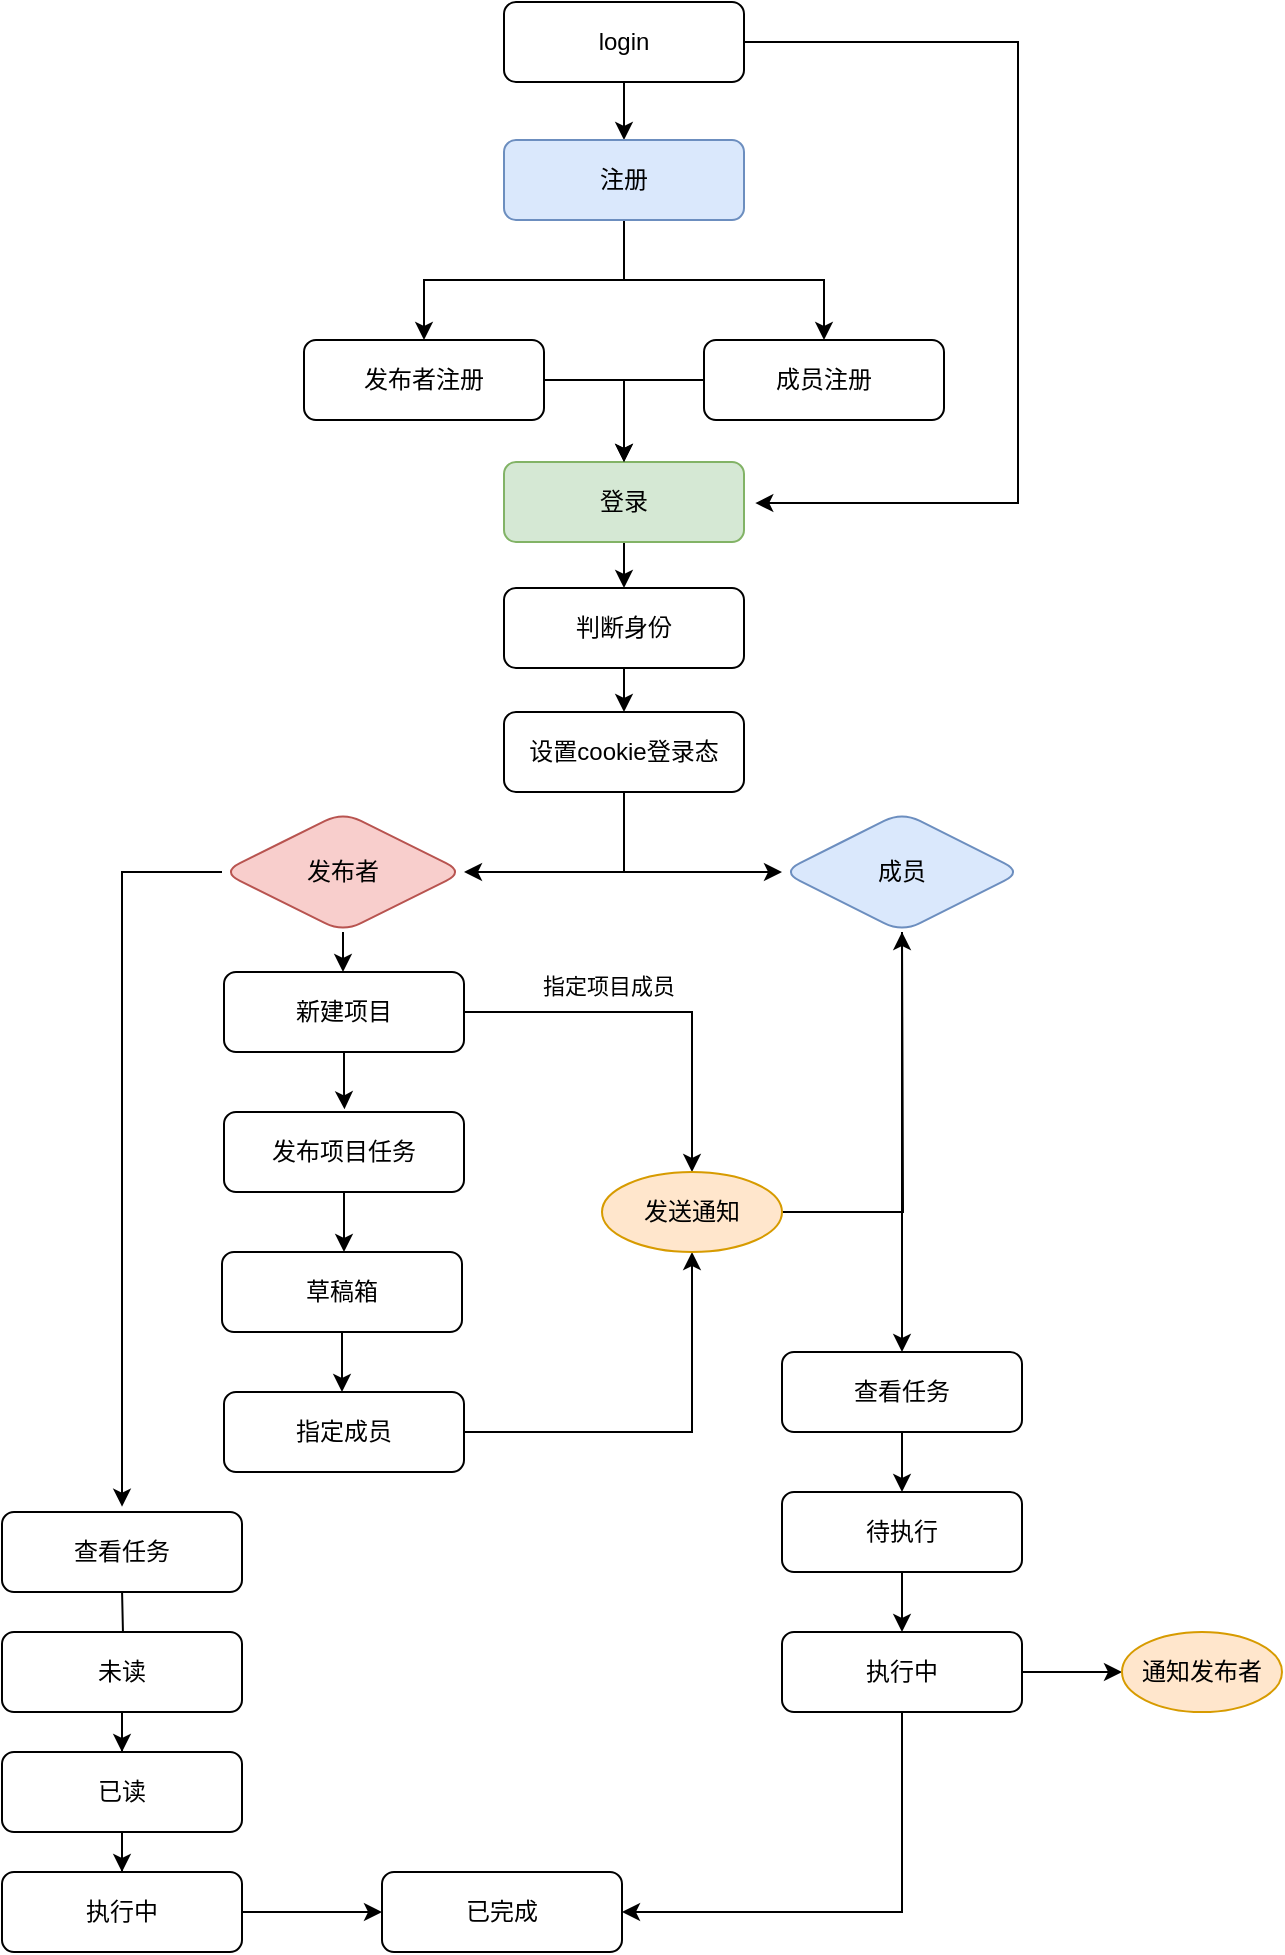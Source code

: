 <mxfile version="14.9.8" type="github" pages="2">
  <diagram id="C5RBs43oDa-KdzZeNtuy" name="Page-1">
    <mxGraphModel dx="1305" dy="567" grid="1" gridSize="10" guides="1" tooltips="1" connect="1" arrows="1" fold="1" page="1" pageScale="1" pageWidth="827" pageHeight="1169" math="0" shadow="0">
      <root>
        <mxCell id="WIyWlLk6GJQsqaUBKTNV-0" />
        <mxCell id="WIyWlLk6GJQsqaUBKTNV-1" parent="WIyWlLk6GJQsqaUBKTNV-0" />
        <mxCell id="toO_-DpsWx3xXtTEHLyJ-13" value="" style="edgeStyle=orthogonalEdgeStyle;rounded=0;orthogonalLoop=1;jettySize=auto;html=1;" edge="1" parent="WIyWlLk6GJQsqaUBKTNV-1" source="WIyWlLk6GJQsqaUBKTNV-3" target="toO_-DpsWx3xXtTEHLyJ-12">
          <mxGeometry relative="1" as="geometry" />
        </mxCell>
        <mxCell id="toO_-DpsWx3xXtTEHLyJ-15" value="" style="edgeStyle=orthogonalEdgeStyle;rounded=0;orthogonalLoop=1;jettySize=auto;html=1;entryX=1.047;entryY=0.513;entryDx=0;entryDy=0;entryPerimeter=0;" edge="1" parent="WIyWlLk6GJQsqaUBKTNV-1" source="WIyWlLk6GJQsqaUBKTNV-3" target="toO_-DpsWx3xXtTEHLyJ-14">
          <mxGeometry relative="1" as="geometry">
            <mxPoint x="450" y="295" as="targetPoint" />
            <Array as="points">
              <mxPoint x="598" y="65" />
              <mxPoint x="598" y="296" />
            </Array>
          </mxGeometry>
        </mxCell>
        <mxCell id="WIyWlLk6GJQsqaUBKTNV-3" value="login" style="rounded=1;whiteSpace=wrap;html=1;fontSize=12;glass=0;strokeWidth=1;shadow=0;" parent="WIyWlLk6GJQsqaUBKTNV-1" vertex="1">
          <mxGeometry x="341" y="45" width="120" height="40" as="geometry" />
        </mxCell>
        <mxCell id="toO_-DpsWx3xXtTEHLyJ-21" value="" style="edgeStyle=orthogonalEdgeStyle;rounded=0;orthogonalLoop=1;jettySize=auto;html=1;" edge="1" parent="WIyWlLk6GJQsqaUBKTNV-1" source="toO_-DpsWx3xXtTEHLyJ-12" target="toO_-DpsWx3xXtTEHLyJ-20">
          <mxGeometry relative="1" as="geometry" />
        </mxCell>
        <mxCell id="toO_-DpsWx3xXtTEHLyJ-23" value="" style="edgeStyle=orthogonalEdgeStyle;rounded=0;orthogonalLoop=1;jettySize=auto;html=1;" edge="1" parent="WIyWlLk6GJQsqaUBKTNV-1" source="toO_-DpsWx3xXtTEHLyJ-12" target="toO_-DpsWx3xXtTEHLyJ-22">
          <mxGeometry relative="1" as="geometry" />
        </mxCell>
        <mxCell id="toO_-DpsWx3xXtTEHLyJ-12" value="注册" style="whiteSpace=wrap;html=1;rounded=1;shadow=0;strokeWidth=1;glass=0;fillColor=#dae8fc;strokeColor=#6c8ebf;" vertex="1" parent="WIyWlLk6GJQsqaUBKTNV-1">
          <mxGeometry x="341" y="114" width="120" height="40" as="geometry" />
        </mxCell>
        <mxCell id="f17TQ9sOA41aRzLkamYI-11" value="" style="edgeStyle=orthogonalEdgeStyle;rounded=0;orthogonalLoop=1;jettySize=auto;html=1;" edge="1" parent="WIyWlLk6GJQsqaUBKTNV-1" source="toO_-DpsWx3xXtTEHLyJ-14" target="f17TQ9sOA41aRzLkamYI-10">
          <mxGeometry relative="1" as="geometry" />
        </mxCell>
        <mxCell id="toO_-DpsWx3xXtTEHLyJ-14" value="登录" style="whiteSpace=wrap;html=1;rounded=1;shadow=0;strokeWidth=1;glass=0;fillColor=#d5e8d4;strokeColor=#82b366;" vertex="1" parent="WIyWlLk6GJQsqaUBKTNV-1">
          <mxGeometry x="341" y="275" width="120" height="40" as="geometry" />
        </mxCell>
        <mxCell id="toO_-DpsWx3xXtTEHLyJ-40" value="" style="edgeStyle=orthogonalEdgeStyle;rounded=0;orthogonalLoop=1;jettySize=auto;html=1;" edge="1" parent="WIyWlLk6GJQsqaUBKTNV-1" source="toO_-DpsWx3xXtTEHLyJ-20">
          <mxGeometry relative="1" as="geometry">
            <mxPoint x="401" y="275" as="targetPoint" />
            <Array as="points">
              <mxPoint x="401" y="234" />
              <mxPoint x="401" y="234" />
            </Array>
          </mxGeometry>
        </mxCell>
        <mxCell id="toO_-DpsWx3xXtTEHLyJ-20" value="发布者注册" style="whiteSpace=wrap;html=1;rounded=1;shadow=0;strokeWidth=1;glass=0;" vertex="1" parent="WIyWlLk6GJQsqaUBKTNV-1">
          <mxGeometry x="241" y="214" width="120" height="40" as="geometry" />
        </mxCell>
        <mxCell id="toO_-DpsWx3xXtTEHLyJ-39" style="edgeStyle=orthogonalEdgeStyle;rounded=0;orthogonalLoop=1;jettySize=auto;html=1;entryX=0.5;entryY=0;entryDx=0;entryDy=0;" edge="1" parent="WIyWlLk6GJQsqaUBKTNV-1" source="toO_-DpsWx3xXtTEHLyJ-22" target="toO_-DpsWx3xXtTEHLyJ-14">
          <mxGeometry relative="1" as="geometry">
            <Array as="points">
              <mxPoint x="401" y="234" />
            </Array>
          </mxGeometry>
        </mxCell>
        <mxCell id="toO_-DpsWx3xXtTEHLyJ-22" value="成员注册" style="whiteSpace=wrap;html=1;rounded=1;shadow=0;strokeWidth=1;glass=0;" vertex="1" parent="WIyWlLk6GJQsqaUBKTNV-1">
          <mxGeometry x="441" y="214" width="120" height="40" as="geometry" />
        </mxCell>
        <mxCell id="toO_-DpsWx3xXtTEHLyJ-45" value="" style="edgeStyle=orthogonalEdgeStyle;rounded=0;orthogonalLoop=1;jettySize=auto;html=1;" edge="1" parent="WIyWlLk6GJQsqaUBKTNV-1" source="toO_-DpsWx3xXtTEHLyJ-36" target="toO_-DpsWx3xXtTEHLyJ-44">
          <mxGeometry relative="1" as="geometry" />
        </mxCell>
        <mxCell id="toO_-DpsWx3xXtTEHLyJ-82" value="" style="edgeStyle=orthogonalEdgeStyle;rounded=0;orthogonalLoop=1;jettySize=auto;html=1;entryX=0.5;entryY=-0.067;entryDx=0;entryDy=0;entryPerimeter=0;" edge="1" parent="WIyWlLk6GJQsqaUBKTNV-1" source="toO_-DpsWx3xXtTEHLyJ-36" target="toO_-DpsWx3xXtTEHLyJ-53">
          <mxGeometry relative="1" as="geometry">
            <mxPoint x="150" y="790" as="targetPoint" />
            <Array as="points">
              <mxPoint x="150" y="480" />
            </Array>
          </mxGeometry>
        </mxCell>
        <mxCell id="toO_-DpsWx3xXtTEHLyJ-36" value="发布者" style="rhombus;whiteSpace=wrap;html=1;rounded=1;shadow=0;strokeWidth=1;glass=0;fillColor=#f8cecc;strokeColor=#b85450;" vertex="1" parent="WIyWlLk6GJQsqaUBKTNV-1">
          <mxGeometry x="200" y="450" width="121" height="60" as="geometry" />
        </mxCell>
        <mxCell id="toO_-DpsWx3xXtTEHLyJ-86" value="" style="edgeStyle=orthogonalEdgeStyle;rounded=0;orthogonalLoop=1;jettySize=auto;html=1;" edge="1" parent="WIyWlLk6GJQsqaUBKTNV-1" source="toO_-DpsWx3xXtTEHLyJ-42" target="toO_-DpsWx3xXtTEHLyJ-85">
          <mxGeometry relative="1" as="geometry" />
        </mxCell>
        <mxCell id="toO_-DpsWx3xXtTEHLyJ-42" value="成员" style="rhombus;whiteSpace=wrap;html=1;rounded=1;shadow=0;strokeWidth=1;glass=0;fillColor=#dae8fc;strokeColor=#6c8ebf;" vertex="1" parent="WIyWlLk6GJQsqaUBKTNV-1">
          <mxGeometry x="480" y="450" width="120" height="60" as="geometry" />
        </mxCell>
        <mxCell id="toO_-DpsWx3xXtTEHLyJ-47" value="" style="edgeStyle=orthogonalEdgeStyle;rounded=0;orthogonalLoop=1;jettySize=auto;html=1;startArrow=none;entryX=0.5;entryY=1;entryDx=0;entryDy=0;" edge="1" parent="WIyWlLk6GJQsqaUBKTNV-1" source="toO_-DpsWx3xXtTEHLyJ-58" target="toO_-DpsWx3xXtTEHLyJ-67">
          <mxGeometry relative="1" as="geometry">
            <mxPoint x="540" y="510" as="targetPoint" />
            <Array as="points">
              <mxPoint x="435" y="760" />
            </Array>
          </mxGeometry>
        </mxCell>
        <mxCell id="toO_-DpsWx3xXtTEHLyJ-68" value="" style="edgeStyle=orthogonalEdgeStyle;rounded=0;orthogonalLoop=1;jettySize=auto;html=1;" edge="1" parent="WIyWlLk6GJQsqaUBKTNV-1" source="toO_-DpsWx3xXtTEHLyJ-44" target="toO_-DpsWx3xXtTEHLyJ-67">
          <mxGeometry relative="1" as="geometry" />
        </mxCell>
        <mxCell id="toO_-DpsWx3xXtTEHLyJ-73" value="指定项目成员" style="edgeLabel;html=1;align=center;verticalAlign=middle;resizable=0;points=[];" vertex="1" connectable="0" parent="toO_-DpsWx3xXtTEHLyJ-68">
          <mxGeometry x="-0.246" y="-2" relative="1" as="geometry">
            <mxPoint x="-1" y="-15" as="offset" />
          </mxGeometry>
        </mxCell>
        <mxCell id="toO_-DpsWx3xXtTEHLyJ-111" value="" style="edgeStyle=orthogonalEdgeStyle;rounded=0;orthogonalLoop=1;jettySize=auto;html=1;entryX=0.502;entryY=-0.034;entryDx=0;entryDy=0;entryPerimeter=0;" edge="1" parent="WIyWlLk6GJQsqaUBKTNV-1" source="toO_-DpsWx3xXtTEHLyJ-44" target="toO_-DpsWx3xXtTEHLyJ-49">
          <mxGeometry relative="1" as="geometry" />
        </mxCell>
        <mxCell id="toO_-DpsWx3xXtTEHLyJ-44" value="新建项目" style="whiteSpace=wrap;html=1;rounded=1;shadow=0;strokeWidth=1;glass=0;" vertex="1" parent="WIyWlLk6GJQsqaUBKTNV-1">
          <mxGeometry x="201" y="530" width="120" height="40" as="geometry" />
        </mxCell>
        <mxCell id="toO_-DpsWx3xXtTEHLyJ-112" value="" style="edgeStyle=orthogonalEdgeStyle;rounded=0;orthogonalLoop=1;jettySize=auto;html=1;" edge="1" parent="WIyWlLk6GJQsqaUBKTNV-1" source="toO_-DpsWx3xXtTEHLyJ-49">
          <mxGeometry relative="1" as="geometry">
            <mxPoint x="261" y="670" as="targetPoint" />
            <Array as="points">
              <mxPoint x="261" y="660" />
              <mxPoint x="261" y="660" />
            </Array>
          </mxGeometry>
        </mxCell>
        <mxCell id="toO_-DpsWx3xXtTEHLyJ-49" value="发布项目任务" style="whiteSpace=wrap;html=1;rounded=1;shadow=0;strokeWidth=1;glass=0;" vertex="1" parent="WIyWlLk6GJQsqaUBKTNV-1">
          <mxGeometry x="201" y="600" width="120" height="40" as="geometry" />
        </mxCell>
        <mxCell id="toO_-DpsWx3xXtTEHLyJ-58" value="指定成员" style="whiteSpace=wrap;html=1;rounded=1;shadow=0;strokeWidth=1;glass=0;" vertex="1" parent="WIyWlLk6GJQsqaUBKTNV-1">
          <mxGeometry x="201" y="740" width="120" height="40" as="geometry" />
        </mxCell>
        <mxCell id="toO_-DpsWx3xXtTEHLyJ-70" value="" style="edgeStyle=orthogonalEdgeStyle;rounded=0;orthogonalLoop=1;jettySize=auto;html=1;" edge="1" parent="WIyWlLk6GJQsqaUBKTNV-1" source="toO_-DpsWx3xXtTEHLyJ-67">
          <mxGeometry relative="1" as="geometry">
            <mxPoint x="540" y="510" as="targetPoint" />
          </mxGeometry>
        </mxCell>
        <mxCell id="toO_-DpsWx3xXtTEHLyJ-67" value="发送通知" style="ellipse;whiteSpace=wrap;html=1;rounded=1;shadow=0;strokeWidth=1;glass=0;fillColor=#ffe6cc;strokeColor=#d79b00;" vertex="1" parent="WIyWlLk6GJQsqaUBKTNV-1">
          <mxGeometry x="390" y="630" width="90" height="40" as="geometry" />
        </mxCell>
        <mxCell id="toO_-DpsWx3xXtTEHLyJ-75" value="" style="edgeStyle=orthogonalEdgeStyle;rounded=0;orthogonalLoop=1;jettySize=auto;html=1;" edge="1" parent="WIyWlLk6GJQsqaUBKTNV-1" target="toO_-DpsWx3xXtTEHLyJ-74">
          <mxGeometry relative="1" as="geometry">
            <mxPoint x="150.034" y="840" as="sourcePoint" />
          </mxGeometry>
        </mxCell>
        <mxCell id="toO_-DpsWx3xXtTEHLyJ-77" value="" style="edgeStyle=orthogonalEdgeStyle;rounded=0;orthogonalLoop=1;jettySize=auto;html=1;" edge="1" parent="WIyWlLk6GJQsqaUBKTNV-1" source="toO_-DpsWx3xXtTEHLyJ-74" target="toO_-DpsWx3xXtTEHLyJ-76">
          <mxGeometry relative="1" as="geometry" />
        </mxCell>
        <mxCell id="toO_-DpsWx3xXtTEHLyJ-74" value="未读" style="whiteSpace=wrap;html=1;rounded=1;shadow=0;strokeWidth=1;glass=0;" vertex="1" parent="WIyWlLk6GJQsqaUBKTNV-1">
          <mxGeometry x="90" y="860" width="120" height="40" as="geometry" />
        </mxCell>
        <mxCell id="toO_-DpsWx3xXtTEHLyJ-79" value="" style="edgeStyle=orthogonalEdgeStyle;rounded=0;orthogonalLoop=1;jettySize=auto;html=1;" edge="1" parent="WIyWlLk6GJQsqaUBKTNV-1" source="toO_-DpsWx3xXtTEHLyJ-76" target="toO_-DpsWx3xXtTEHLyJ-78">
          <mxGeometry relative="1" as="geometry" />
        </mxCell>
        <mxCell id="toO_-DpsWx3xXtTEHLyJ-76" value="已读" style="whiteSpace=wrap;html=1;rounded=1;shadow=0;strokeWidth=1;glass=0;" vertex="1" parent="WIyWlLk6GJQsqaUBKTNV-1">
          <mxGeometry x="90" y="920" width="120" height="40" as="geometry" />
        </mxCell>
        <mxCell id="toO_-DpsWx3xXtTEHLyJ-115" value="" style="edgeStyle=orthogonalEdgeStyle;rounded=0;orthogonalLoop=1;jettySize=auto;html=1;" edge="1" parent="WIyWlLk6GJQsqaUBKTNV-1" source="toO_-DpsWx3xXtTEHLyJ-78" target="toO_-DpsWx3xXtTEHLyJ-114">
          <mxGeometry relative="1" as="geometry" />
        </mxCell>
        <mxCell id="toO_-DpsWx3xXtTEHLyJ-78" value="执行中" style="whiteSpace=wrap;html=1;rounded=1;shadow=0;strokeWidth=1;glass=0;" vertex="1" parent="WIyWlLk6GJQsqaUBKTNV-1">
          <mxGeometry x="90" y="980" width="120" height="40" as="geometry" />
        </mxCell>
        <mxCell id="toO_-DpsWx3xXtTEHLyJ-53" value="查看任务" style="whiteSpace=wrap;html=1;rounded=1;shadow=0;strokeWidth=1;glass=0;" vertex="1" parent="WIyWlLk6GJQsqaUBKTNV-1">
          <mxGeometry x="90" y="800" width="120" height="40" as="geometry" />
        </mxCell>
        <mxCell id="toO_-DpsWx3xXtTEHLyJ-119" value="" style="edgeStyle=orthogonalEdgeStyle;rounded=0;orthogonalLoop=1;jettySize=auto;html=1;" edge="1" parent="WIyWlLk6GJQsqaUBKTNV-1" source="toO_-DpsWx3xXtTEHLyJ-85" target="toO_-DpsWx3xXtTEHLyJ-118">
          <mxGeometry relative="1" as="geometry" />
        </mxCell>
        <mxCell id="toO_-DpsWx3xXtTEHLyJ-85" value="&lt;span&gt;查看任务&lt;/span&gt;" style="whiteSpace=wrap;html=1;rounded=1;shadow=0;strokeWidth=1;glass=0;" vertex="1" parent="WIyWlLk6GJQsqaUBKTNV-1">
          <mxGeometry x="480" y="720" width="120" height="40" as="geometry" />
        </mxCell>
        <mxCell id="toO_-DpsWx3xXtTEHLyJ-113" value="" style="edgeStyle=orthogonalEdgeStyle;rounded=0;orthogonalLoop=1;jettySize=auto;html=1;" edge="1" parent="WIyWlLk6GJQsqaUBKTNV-1" source="toO_-DpsWx3xXtTEHLyJ-88">
          <mxGeometry relative="1" as="geometry">
            <mxPoint x="260" y="740" as="targetPoint" />
          </mxGeometry>
        </mxCell>
        <mxCell id="toO_-DpsWx3xXtTEHLyJ-88" value="草稿箱" style="whiteSpace=wrap;html=1;rounded=1;shadow=0;strokeWidth=1;glass=0;" vertex="1" parent="WIyWlLk6GJQsqaUBKTNV-1">
          <mxGeometry x="200" y="670" width="120" height="40" as="geometry" />
        </mxCell>
        <mxCell id="toO_-DpsWx3xXtTEHLyJ-114" value="已完成" style="whiteSpace=wrap;html=1;rounded=1;shadow=0;strokeWidth=1;glass=0;" vertex="1" parent="WIyWlLk6GJQsqaUBKTNV-1">
          <mxGeometry x="280" y="980" width="120" height="40" as="geometry" />
        </mxCell>
        <mxCell id="toO_-DpsWx3xXtTEHLyJ-121" value="" style="edgeStyle=orthogonalEdgeStyle;rounded=0;orthogonalLoop=1;jettySize=auto;html=1;" edge="1" parent="WIyWlLk6GJQsqaUBKTNV-1" source="toO_-DpsWx3xXtTEHLyJ-118" target="toO_-DpsWx3xXtTEHLyJ-120">
          <mxGeometry relative="1" as="geometry" />
        </mxCell>
        <mxCell id="toO_-DpsWx3xXtTEHLyJ-118" value="&lt;span&gt;待执行&lt;/span&gt;" style="whiteSpace=wrap;html=1;rounded=1;shadow=0;strokeWidth=1;glass=0;" vertex="1" parent="WIyWlLk6GJQsqaUBKTNV-1">
          <mxGeometry x="480" y="790" width="120" height="40" as="geometry" />
        </mxCell>
        <mxCell id="toO_-DpsWx3xXtTEHLyJ-140" value="" style="edgeStyle=orthogonalEdgeStyle;rounded=0;orthogonalLoop=1;jettySize=auto;html=1;" edge="1" parent="WIyWlLk6GJQsqaUBKTNV-1" source="toO_-DpsWx3xXtTEHLyJ-120" target="toO_-DpsWx3xXtTEHLyJ-139">
          <mxGeometry relative="1" as="geometry" />
        </mxCell>
        <mxCell id="toO_-DpsWx3xXtTEHLyJ-120" value="&lt;span&gt;执行中&lt;/span&gt;" style="whiteSpace=wrap;html=1;rounded=1;shadow=0;strokeWidth=1;glass=0;" vertex="1" parent="WIyWlLk6GJQsqaUBKTNV-1">
          <mxGeometry x="480" y="860" width="120" height="40" as="geometry" />
        </mxCell>
        <mxCell id="toO_-DpsWx3xXtTEHLyJ-125" value="" style="edgeStyle=orthogonalEdgeStyle;rounded=0;orthogonalLoop=1;jettySize=auto;html=1;exitX=0.5;exitY=1;exitDx=0;exitDy=0;" edge="1" parent="WIyWlLk6GJQsqaUBKTNV-1" source="toO_-DpsWx3xXtTEHLyJ-120">
          <mxGeometry relative="1" as="geometry">
            <mxPoint x="549.966" y="910" as="sourcePoint" />
            <mxPoint x="400" y="1000" as="targetPoint" />
            <Array as="points">
              <mxPoint x="540" y="1000" />
            </Array>
          </mxGeometry>
        </mxCell>
        <mxCell id="toO_-DpsWx3xXtTEHLyJ-139" value="通知发布者" style="ellipse;whiteSpace=wrap;html=1;rounded=1;shadow=0;strokeWidth=1;glass=0;fillColor=#ffe6cc;strokeColor=#d79b00;" vertex="1" parent="WIyWlLk6GJQsqaUBKTNV-1">
          <mxGeometry x="650" y="860" width="80" height="40" as="geometry" />
        </mxCell>
        <mxCell id="f17TQ9sOA41aRzLkamYI-14" value="" style="edgeStyle=orthogonalEdgeStyle;rounded=0;orthogonalLoop=1;jettySize=auto;html=1;" edge="1" parent="WIyWlLk6GJQsqaUBKTNV-1" source="f17TQ9sOA41aRzLkamYI-10" target="f17TQ9sOA41aRzLkamYI-12">
          <mxGeometry relative="1" as="geometry" />
        </mxCell>
        <mxCell id="f17TQ9sOA41aRzLkamYI-10" value="判断身份" style="whiteSpace=wrap;html=1;rounded=1;shadow=0;strokeWidth=1;glass=0;" vertex="1" parent="WIyWlLk6GJQsqaUBKTNV-1">
          <mxGeometry x="341" y="338" width="120" height="40" as="geometry" />
        </mxCell>
        <mxCell id="f17TQ9sOA41aRzLkamYI-16" value="" style="edgeStyle=orthogonalEdgeStyle;rounded=0;orthogonalLoop=1;jettySize=auto;html=1;" edge="1" parent="WIyWlLk6GJQsqaUBKTNV-1" source="f17TQ9sOA41aRzLkamYI-12">
          <mxGeometry relative="1" as="geometry">
            <mxPoint x="321" y="480" as="targetPoint" />
            <Array as="points">
              <mxPoint x="401" y="480" />
            </Array>
          </mxGeometry>
        </mxCell>
        <mxCell id="f17TQ9sOA41aRzLkamYI-18" value="" style="edgeStyle=orthogonalEdgeStyle;rounded=0;orthogonalLoop=1;jettySize=auto;html=1;entryX=0;entryY=0.5;entryDx=0;entryDy=0;" edge="1" parent="WIyWlLk6GJQsqaUBKTNV-1" source="f17TQ9sOA41aRzLkamYI-12" target="toO_-DpsWx3xXtTEHLyJ-42">
          <mxGeometry relative="1" as="geometry">
            <mxPoint x="401" y="520" as="targetPoint" />
            <Array as="points">
              <mxPoint x="401" y="480" />
            </Array>
          </mxGeometry>
        </mxCell>
        <mxCell id="f17TQ9sOA41aRzLkamYI-12" value="设置cookie登录态" style="whiteSpace=wrap;html=1;rounded=1;shadow=0;strokeWidth=1;glass=0;" vertex="1" parent="WIyWlLk6GJQsqaUBKTNV-1">
          <mxGeometry x="341" y="400" width="120" height="40" as="geometry" />
        </mxCell>
      </root>
    </mxGraphModel>
  </diagram>
  <diagram id="-ktQBPrb7OrfaNlXerb-" name="Page-2">
    <mxGraphModel dx="1080" dy="469" grid="1" gridSize="10" guides="1" tooltips="1" connect="1" arrows="1" fold="1" page="1" pageScale="1" pageWidth="827" pageHeight="1169" math="0" shadow="0">
      <root>
        <mxCell id="0HENcQPIfgkLxAprL_2r-0" />
        <mxCell id="0HENcQPIfgkLxAprL_2r-1" parent="0HENcQPIfgkLxAprL_2r-0" />
        <mxCell id="3Pf0c1-9sglwdIu-QdAl-51" value="" style="rounded=0;whiteSpace=wrap;html=1;gradientColor=none;" vertex="1" parent="0HENcQPIfgkLxAprL_2r-1">
          <mxGeometry x="100" y="130" width="420" height="80" as="geometry" />
        </mxCell>
        <mxCell id="3Pf0c1-9sglwdIu-QdAl-52" value="前端" style="text;html=1;strokeColor=none;fillColor=none;align=center;verticalAlign=middle;whiteSpace=wrap;rounded=0;" vertex="1" parent="0HENcQPIfgkLxAprL_2r-1">
          <mxGeometry x="110" y="160" width="40" height="20" as="geometry" />
        </mxCell>
        <mxCell id="3Pf0c1-9sglwdIu-QdAl-54" value="react 全家桶" style="rounded=1;whiteSpace=wrap;html=1;fillColor=#1ba1e2;strokeColor=#006EAF;fontColor=#ffffff;" vertex="1" parent="0HENcQPIfgkLxAprL_2r-1">
          <mxGeometry x="170" y="150" width="90" height="40" as="geometry" />
        </mxCell>
        <mxCell id="3Pf0c1-9sglwdIu-QdAl-55" value="antd" style="rounded=1;whiteSpace=wrap;html=1;fillColor=#1ba1e2;strokeColor=#006EAF;fontColor=#ffffff;" vertex="1" parent="0HENcQPIfgkLxAprL_2r-1">
          <mxGeometry x="275" y="150" width="90" height="40" as="geometry" />
        </mxCell>
        <mxCell id="3Pf0c1-9sglwdIu-QdAl-56" value="webpack" style="rounded=1;whiteSpace=wrap;html=1;fillColor=#1ba1e2;strokeColor=#006EAF;fontColor=#ffffff;" vertex="1" parent="0HENcQPIfgkLxAprL_2r-1">
          <mxGeometry x="380" y="150" width="86" height="40" as="geometry" />
        </mxCell>
        <mxCell id="3Pf0c1-9sglwdIu-QdAl-57" value="" style="rounded=0;whiteSpace=wrap;html=1;gradientColor=none;" vertex="1" parent="0HENcQPIfgkLxAprL_2r-1">
          <mxGeometry x="100" y="310" width="420" height="80" as="geometry" />
        </mxCell>
        <mxCell id="3Pf0c1-9sglwdIu-QdAl-58" value="接口" style="text;html=1;strokeColor=none;fillColor=none;align=center;verticalAlign=middle;whiteSpace=wrap;rounded=0;" vertex="1" parent="0HENcQPIfgkLxAprL_2r-1">
          <mxGeometry x="110" y="340" width="40" height="20" as="geometry" />
        </mxCell>
        <mxCell id="3Pf0c1-9sglwdIu-QdAl-59" value="http/https" style="rounded=1;whiteSpace=wrap;html=1;fillColor=#008a00;strokeColor=#005700;fontColor=#ffffff;" vertex="1" parent="0HENcQPIfgkLxAprL_2r-1">
          <mxGeometry x="170" y="330" width="90" height="40" as="geometry" />
        </mxCell>
        <mxCell id="3Pf0c1-9sglwdIu-QdAl-60" value="postman" style="rounded=1;whiteSpace=wrap;html=1;fillColor=#008a00;strokeColor=#005700;fontColor=#ffffff;" vertex="1" parent="0HENcQPIfgkLxAprL_2r-1">
          <mxGeometry x="275" y="330" width="90" height="40" as="geometry" />
        </mxCell>
        <mxCell id="3Pf0c1-9sglwdIu-QdAl-61" value="" style="rounded=0;whiteSpace=wrap;html=1;gradientColor=none;" vertex="1" parent="0HENcQPIfgkLxAprL_2r-1">
          <mxGeometry x="100" y="220" width="420" height="80" as="geometry" />
        </mxCell>
        <mxCell id="3Pf0c1-9sglwdIu-QdAl-62" value="应用" style="text;html=1;strokeColor=none;fillColor=none;align=center;verticalAlign=middle;whiteSpace=wrap;rounded=0;" vertex="1" parent="0HENcQPIfgkLxAprL_2r-1">
          <mxGeometry x="110" y="250" width="40" height="20" as="geometry" />
        </mxCell>
        <mxCell id="3Pf0c1-9sglwdIu-QdAl-63" value="数据缓存" style="rounded=1;whiteSpace=wrap;html=1;fillColor=#60a917;strokeColor=#2D7600;fontColor=#ffffff;" vertex="1" parent="0HENcQPIfgkLxAprL_2r-1">
          <mxGeometry x="170" y="240" width="90" height="40" as="geometry" />
        </mxCell>
        <mxCell id="3Pf0c1-9sglwdIu-QdAl-64" value="cookie" style="rounded=1;whiteSpace=wrap;html=1;fillColor=#60a917;strokeColor=#2D7600;fontColor=#ffffff;" vertex="1" parent="0HENcQPIfgkLxAprL_2r-1">
          <mxGeometry x="275" y="240" width="90" height="40" as="geometry" />
        </mxCell>
        <mxCell id="3Pf0c1-9sglwdIu-QdAl-69" value="" style="rounded=0;whiteSpace=wrap;html=1;gradientColor=none;" vertex="1" parent="0HENcQPIfgkLxAprL_2r-1">
          <mxGeometry x="100" y="400" width="420" height="80" as="geometry" />
        </mxCell>
        <mxCell id="3Pf0c1-9sglwdIu-QdAl-70" value="服务" style="text;html=1;strokeColor=none;fillColor=none;align=center;verticalAlign=middle;whiteSpace=wrap;rounded=0;" vertex="1" parent="0HENcQPIfgkLxAprL_2r-1">
          <mxGeometry x="110" y="430" width="40" height="20" as="geometry" />
        </mxCell>
        <mxCell id="3Pf0c1-9sglwdIu-QdAl-71" value="node（koa）" style="rounded=1;whiteSpace=wrap;html=1;fillColor=#008a00;strokeColor=#005700;fontColor=#ffffff;" vertex="1" parent="0HENcQPIfgkLxAprL_2r-1">
          <mxGeometry x="170" y="420" width="90" height="40" as="geometry" />
        </mxCell>
        <mxCell id="3Pf0c1-9sglwdIu-QdAl-73" value="" style="rounded=0;whiteSpace=wrap;html=1;gradientColor=none;" vertex="1" parent="0HENcQPIfgkLxAprL_2r-1">
          <mxGeometry x="100" y="490" width="420" height="200" as="geometry" />
        </mxCell>
        <mxCell id="3Pf0c1-9sglwdIu-QdAl-74" value="数据" style="text;html=1;strokeColor=none;fillColor=none;align=center;verticalAlign=middle;whiteSpace=wrap;rounded=0;" vertex="1" parent="0HENcQPIfgkLxAprL_2r-1">
          <mxGeometry x="110" y="575" width="40" height="20" as="geometry" />
        </mxCell>
        <mxCell id="3Pf0c1-9sglwdIu-QdAl-76" value="" style="rounded=0;whiteSpace=wrap;html=1;fillColor=#e51400;strokeColor=#B20000;fontColor=#ffffff;" vertex="1" parent="0HENcQPIfgkLxAprL_2r-1">
          <mxGeometry x="275" y="410" width="165" height="60" as="geometry" />
        </mxCell>
        <mxCell id="3Pf0c1-9sglwdIu-QdAl-78" value="通信" style="text;html=1;align=center;verticalAlign=middle;whiteSpace=wrap;rounded=0;fontColor=#FFFFFF;" vertex="1" parent="0HENcQPIfgkLxAprL_2r-1">
          <mxGeometry x="290" y="430" width="40" height="20" as="geometry" />
        </mxCell>
        <mxCell id="3Pf0c1-9sglwdIu-QdAl-79" value="socket" style="rounded=1;whiteSpace=wrap;html=1;" vertex="1" parent="0HENcQPIfgkLxAprL_2r-1">
          <mxGeometry x="340" y="425" width="70" height="30" as="geometry" />
        </mxCell>
        <mxCell id="3Pf0c1-9sglwdIu-QdAl-82" value="" style="edgeStyle=orthogonalEdgeStyle;rounded=0;orthogonalLoop=1;jettySize=auto;html=1;fontColor=#FFFFFF;" edge="1" parent="0HENcQPIfgkLxAprL_2r-1" source="3Pf0c1-9sglwdIu-QdAl-80" target="3Pf0c1-9sglwdIu-QdAl-81">
          <mxGeometry relative="1" as="geometry">
            <Array as="points">
              <mxPoint x="300" y="620" />
            </Array>
          </mxGeometry>
        </mxCell>
        <mxCell id="3Pf0c1-9sglwdIu-QdAl-86" value="" style="edgeStyle=orthogonalEdgeStyle;rounded=0;orthogonalLoop=1;jettySize=auto;html=1;fontColor=#FFFFFF;" edge="1" parent="0HENcQPIfgkLxAprL_2r-1" source="3Pf0c1-9sglwdIu-QdAl-80">
          <mxGeometry relative="1" as="geometry">
            <mxPoint x="370" y="620" as="targetPoint" />
            <Array as="points">
              <mxPoint x="300" y="620" />
            </Array>
          </mxGeometry>
        </mxCell>
        <mxCell id="3Pf0c1-9sglwdIu-QdAl-80" value="mysql" style="shape=cylinder3;whiteSpace=wrap;html=1;boundedLbl=1;backgroundOutline=1;size=15;fontColor=#FFFFFF;strokeColor=#000000;gradientColor=none;fillColor=#CCCCCC;" vertex="1" parent="0HENcQPIfgkLxAprL_2r-1">
          <mxGeometry x="270" y="505" width="60" height="80" as="geometry" />
        </mxCell>
        <mxCell id="3Pf0c1-9sglwdIu-QdAl-81" value="任务" style="shape=cylinder3;whiteSpace=wrap;html=1;boundedLbl=1;backgroundOutline=1;size=15;fontColor=#FFFFFF;strokeColor=#000000;gradientColor=none;fillColor=#CCCCCC;" vertex="1" parent="0HENcQPIfgkLxAprL_2r-1">
          <mxGeometry x="170" y="580" width="60" height="80" as="geometry" />
        </mxCell>
        <mxCell id="3Pf0c1-9sglwdIu-QdAl-83" value="成员" style="shape=cylinder3;whiteSpace=wrap;html=1;boundedLbl=1;backgroundOutline=1;size=15;fontColor=#FFFFFF;strokeColor=#000000;gradientColor=none;fillColor=#CCCCCC;" vertex="1" parent="0HENcQPIfgkLxAprL_2r-1">
          <mxGeometry x="370" y="580" width="60" height="80" as="geometry" />
        </mxCell>
        <mxCell id="3Pf0c1-9sglwdIu-QdAl-84" value="" style="edgeStyle=orthogonalEdgeStyle;rounded=0;orthogonalLoop=1;jettySize=auto;html=1;fontColor=#FFFFFF;" edge="1" parent="0HENcQPIfgkLxAprL_2r-1" source="3Pf0c1-9sglwdIu-QdAl-80" target="3Pf0c1-9sglwdIu-QdAl-81">
          <mxGeometry relative="1" as="geometry">
            <mxPoint x="300" y="585" as="sourcePoint" />
            <mxPoint x="230" y="620.029" as="targetPoint" />
            <Array as="points">
              <mxPoint x="300" y="620" />
            </Array>
          </mxGeometry>
        </mxCell>
      </root>
    </mxGraphModel>
  </diagram>
</mxfile>

